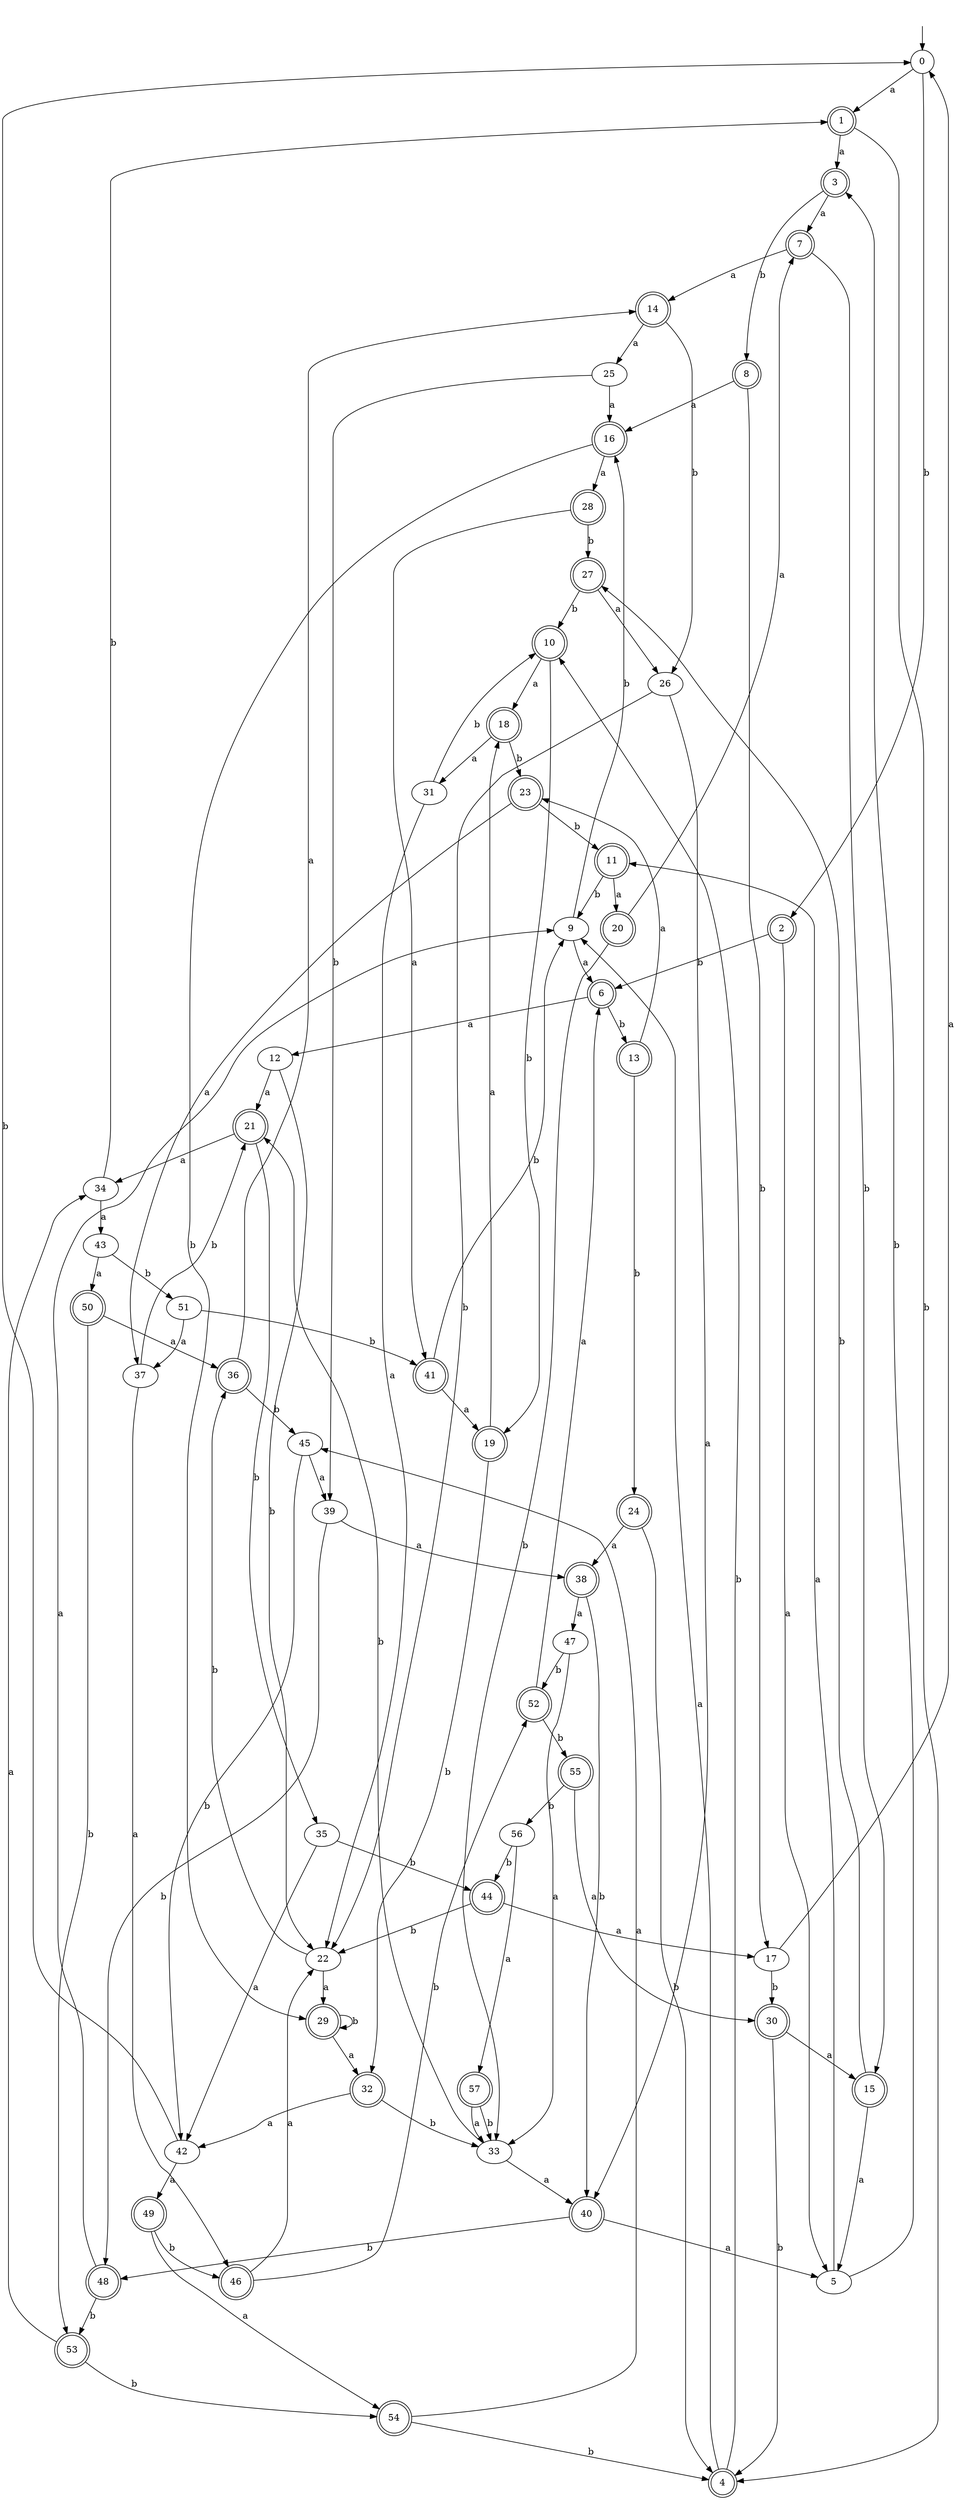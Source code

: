digraph RandomDFA {
  __start0 [label="", shape=none];
  __start0 -> 0 [label=""];
  0 [shape=circle]
  0 -> 1 [label="a"]
  0 -> 2 [label="b"]
  1 [shape=doublecircle]
  1 -> 3 [label="a"]
  1 -> 4 [label="b"]
  2 [shape=doublecircle]
  2 -> 5 [label="a"]
  2 -> 6 [label="b"]
  3 [shape=doublecircle]
  3 -> 7 [label="a"]
  3 -> 8 [label="b"]
  4 [shape=doublecircle]
  4 -> 9 [label="a"]
  4 -> 10 [label="b"]
  5
  5 -> 11 [label="a"]
  5 -> 3 [label="b"]
  6 [shape=doublecircle]
  6 -> 12 [label="a"]
  6 -> 13 [label="b"]
  7 [shape=doublecircle]
  7 -> 14 [label="a"]
  7 -> 15 [label="b"]
  8 [shape=doublecircle]
  8 -> 16 [label="a"]
  8 -> 17 [label="b"]
  9
  9 -> 6 [label="a"]
  9 -> 16 [label="b"]
  10 [shape=doublecircle]
  10 -> 18 [label="a"]
  10 -> 19 [label="b"]
  11 [shape=doublecircle]
  11 -> 20 [label="a"]
  11 -> 9 [label="b"]
  12
  12 -> 21 [label="a"]
  12 -> 22 [label="b"]
  13 [shape=doublecircle]
  13 -> 23 [label="a"]
  13 -> 24 [label="b"]
  14 [shape=doublecircle]
  14 -> 25 [label="a"]
  14 -> 26 [label="b"]
  15 [shape=doublecircle]
  15 -> 5 [label="a"]
  15 -> 27 [label="b"]
  16 [shape=doublecircle]
  16 -> 28 [label="a"]
  16 -> 29 [label="b"]
  17
  17 -> 0 [label="a"]
  17 -> 30 [label="b"]
  18 [shape=doublecircle]
  18 -> 31 [label="a"]
  18 -> 23 [label="b"]
  19 [shape=doublecircle]
  19 -> 18 [label="a"]
  19 -> 32 [label="b"]
  20 [shape=doublecircle]
  20 -> 7 [label="a"]
  20 -> 33 [label="b"]
  21 [shape=doublecircle]
  21 -> 34 [label="a"]
  21 -> 35 [label="b"]
  22
  22 -> 29 [label="a"]
  22 -> 36 [label="b"]
  23 [shape=doublecircle]
  23 -> 37 [label="a"]
  23 -> 11 [label="b"]
  24 [shape=doublecircle]
  24 -> 38 [label="a"]
  24 -> 4 [label="b"]
  25
  25 -> 16 [label="a"]
  25 -> 39 [label="b"]
  26
  26 -> 40 [label="a"]
  26 -> 22 [label="b"]
  27 [shape=doublecircle]
  27 -> 26 [label="a"]
  27 -> 10 [label="b"]
  28 [shape=doublecircle]
  28 -> 41 [label="a"]
  28 -> 27 [label="b"]
  29 [shape=doublecircle]
  29 -> 32 [label="a"]
  29 -> 29 [label="b"]
  30 [shape=doublecircle]
  30 -> 15 [label="a"]
  30 -> 4 [label="b"]
  31
  31 -> 22 [label="a"]
  31 -> 10 [label="b"]
  32 [shape=doublecircle]
  32 -> 42 [label="a"]
  32 -> 33 [label="b"]
  33
  33 -> 40 [label="a"]
  33 -> 21 [label="b"]
  34
  34 -> 43 [label="a"]
  34 -> 1 [label="b"]
  35
  35 -> 42 [label="a"]
  35 -> 44 [label="b"]
  36 [shape=doublecircle]
  36 -> 14 [label="a"]
  36 -> 45 [label="b"]
  37
  37 -> 46 [label="a"]
  37 -> 21 [label="b"]
  38 [shape=doublecircle]
  38 -> 47 [label="a"]
  38 -> 40 [label="b"]
  39
  39 -> 38 [label="a"]
  39 -> 48 [label="b"]
  40 [shape=doublecircle]
  40 -> 5 [label="a"]
  40 -> 48 [label="b"]
  41 [shape=doublecircle]
  41 -> 19 [label="a"]
  41 -> 9 [label="b"]
  42
  42 -> 49 [label="a"]
  42 -> 0 [label="b"]
  43
  43 -> 50 [label="a"]
  43 -> 51 [label="b"]
  44 [shape=doublecircle]
  44 -> 17 [label="a"]
  44 -> 22 [label="b"]
  45
  45 -> 39 [label="a"]
  45 -> 42 [label="b"]
  46 [shape=doublecircle]
  46 -> 22 [label="a"]
  46 -> 52 [label="b"]
  47
  47 -> 33 [label="a"]
  47 -> 52 [label="b"]
  48 [shape=doublecircle]
  48 -> 9 [label="a"]
  48 -> 53 [label="b"]
  49 [shape=doublecircle]
  49 -> 54 [label="a"]
  49 -> 46 [label="b"]
  50 [shape=doublecircle]
  50 -> 36 [label="a"]
  50 -> 53 [label="b"]
  51
  51 -> 37 [label="a"]
  51 -> 41 [label="b"]
  52 [shape=doublecircle]
  52 -> 6 [label="a"]
  52 -> 55 [label="b"]
  53 [shape=doublecircle]
  53 -> 34 [label="a"]
  53 -> 54 [label="b"]
  54 [shape=doublecircle]
  54 -> 45 [label="a"]
  54 -> 4 [label="b"]
  55 [shape=doublecircle]
  55 -> 30 [label="a"]
  55 -> 56 [label="b"]
  56
  56 -> 57 [label="a"]
  56 -> 44 [label="b"]
  57 [shape=doublecircle]
  57 -> 33 [label="a"]
  57 -> 33 [label="b"]
}
